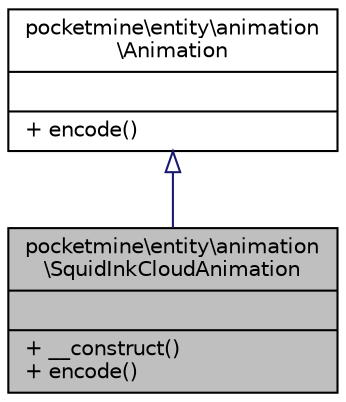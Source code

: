 digraph "pocketmine\entity\animation\SquidInkCloudAnimation"
{
 // INTERACTIVE_SVG=YES
 // LATEX_PDF_SIZE
  edge [fontname="Helvetica",fontsize="10",labelfontname="Helvetica",labelfontsize="10"];
  node [fontname="Helvetica",fontsize="10",shape=record];
  Node1 [label="{pocketmine\\entity\\animation\l\\SquidInkCloudAnimation\n||+ __construct()\l+ encode()\l}",height=0.2,width=0.4,color="black", fillcolor="grey75", style="filled", fontcolor="black",tooltip=" "];
  Node2 -> Node1 [dir="back",color="midnightblue",fontsize="10",style="solid",arrowtail="onormal",fontname="Helvetica"];
  Node2 [label="{pocketmine\\entity\\animation\l\\Animation\n||+ encode()\l}",height=0.2,width=0.4,color="black", fillcolor="white", style="filled",URL="$db/da9/interfacepocketmine_1_1entity_1_1animation_1_1_animation.html",tooltip=" "];
}
